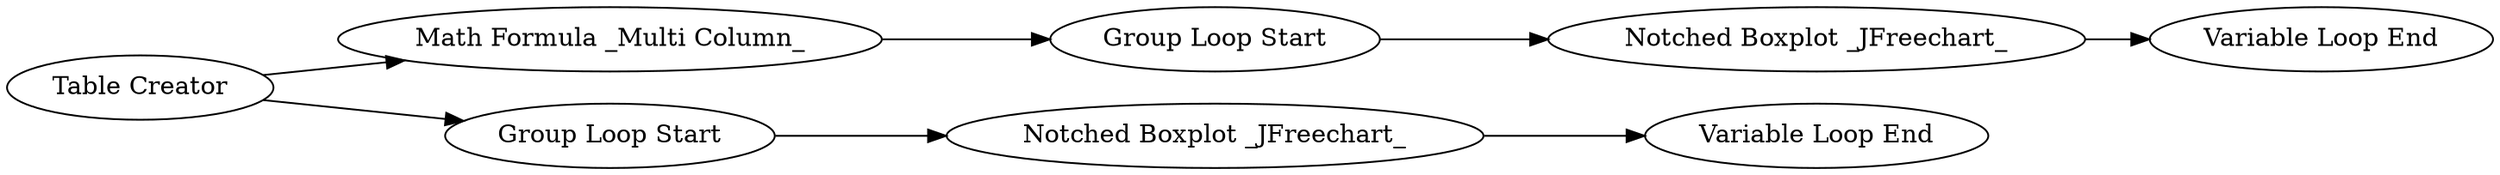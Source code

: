 digraph {
	"-6137691257970526005_21" [label="Notched Boxplot _JFreechart_"]
	"-6137691257970526005_4" [label="Variable Loop End"]
	"-6137691257970526005_1" [label="Notched Boxplot _JFreechart_"]
	"-6137691257970526005_6" [label="Group Loop Start"]
	"-6137691257970526005_25" [label="Math Formula _Multi Column_"]
	"-6137691257970526005_20" [label="Variable Loop End"]
	"-6137691257970526005_22" [label="Group Loop Start"]
	"-6137691257970526005_24" [label="Table Creator"]
	"-6137691257970526005_24" -> "-6137691257970526005_22"
	"-6137691257970526005_21" -> "-6137691257970526005_20"
	"-6137691257970526005_24" -> "-6137691257970526005_25"
	"-6137691257970526005_1" -> "-6137691257970526005_4"
	"-6137691257970526005_25" -> "-6137691257970526005_6"
	"-6137691257970526005_6" -> "-6137691257970526005_1"
	"-6137691257970526005_22" -> "-6137691257970526005_21"
	rankdir=LR
}
